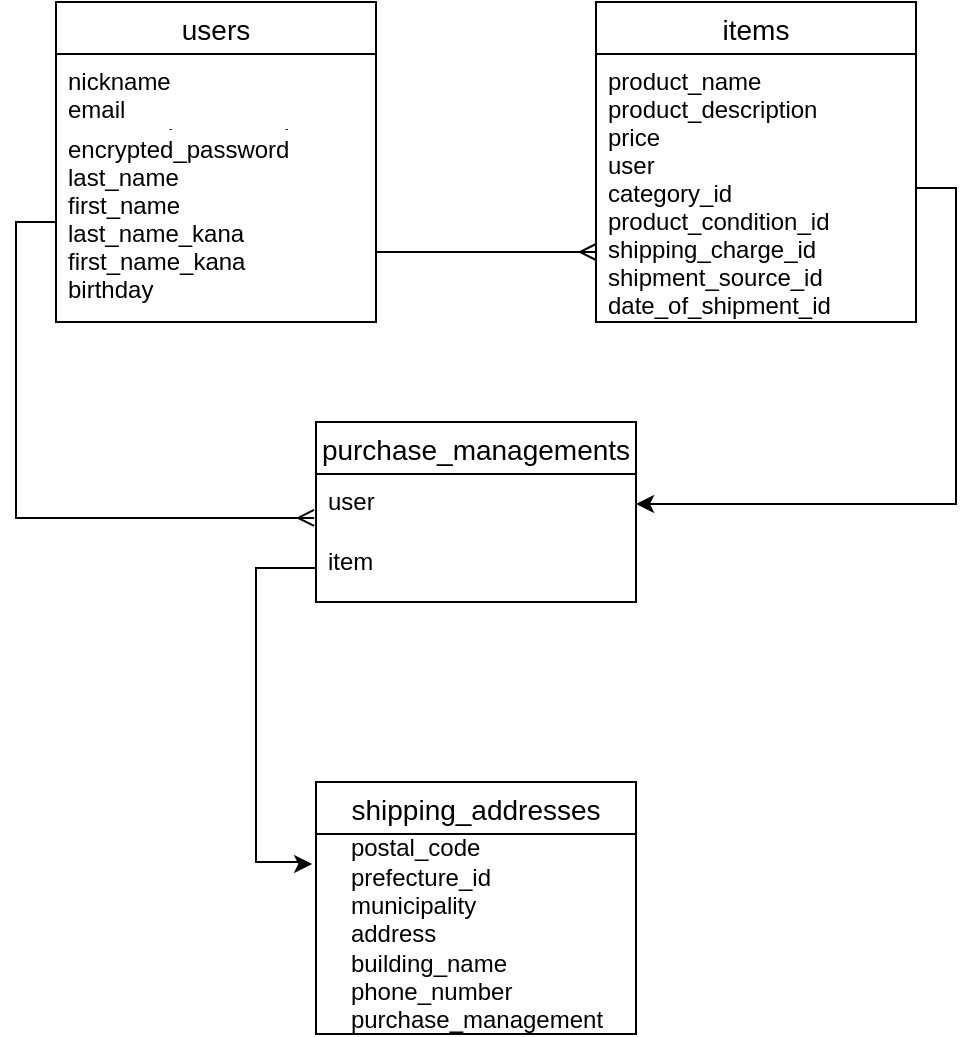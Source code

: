 <mxfile>
    <diagram id="CTKJpK2CSplZv8eVkocG" name="ページ1">
        <mxGraphModel dx="1658" dy="680" grid="1" gridSize="10" guides="1" tooltips="1" connect="1" arrows="1" fold="1" page="1" pageScale="1" pageWidth="1169" pageHeight="1654" math="0" shadow="0">
            <root>
                <mxCell id="0"/>
                <mxCell id="1" parent="0"/>
                <mxCell id="2" value="users" style="swimlane;fontStyle=0;childLayout=stackLayout;horizontal=1;startSize=26;horizontalStack=0;resizeParent=1;resizeParentMax=0;resizeLast=0;collapsible=1;marginBottom=0;align=center;fontSize=14;" vertex="1" parent="1">
                    <mxGeometry x="20" y="210" width="160" height="160" as="geometry"/>
                </mxCell>
                <mxCell id="3" value="nickname&#10;email&#10;encrypted_password&#10;last_name&#10;first_name&#10;last_name_kana&#10;first_name_kana&#10;birthday" style="text;strokeColor=none;fillColor=none;spacingLeft=4;spacingRight=4;overflow=hidden;rotatable=0;points=[[0,0.5],[1,0.5]];portConstraint=eastwest;fontSize=12;" vertex="1" parent="2">
                    <mxGeometry y="26" width="160" height="34" as="geometry"/>
                </mxCell>
                <mxCell id="4" value="encrypted_password&#10;last_name&#10;first_name&#10;last_name_kana&#10;first_name_kana&#10;birthday&#10;" style="text;strokeColor=none;fillColor=none;spacingLeft=4;spacingRight=4;overflow=hidden;rotatable=0;points=[[0,0.5],[1,0.5]];portConstraint=eastwest;fontSize=12;" vertex="1" parent="2">
                    <mxGeometry y="60" width="160" height="100" as="geometry"/>
                </mxCell>
                <mxCell id="6" value="items" style="swimlane;fontStyle=0;childLayout=stackLayout;horizontal=1;startSize=26;horizontalStack=0;resizeParent=1;resizeParentMax=0;resizeLast=0;collapsible=1;marginBottom=0;align=center;fontSize=14;" vertex="1" parent="1">
                    <mxGeometry x="290" y="210" width="160" height="160" as="geometry"/>
                </mxCell>
                <mxCell id="8" value="product_name&#10;product_description&#10;price&#10;user&#10;category_id&#10;product_condition_id&#10;shipping_charge_id&#10;shipment_source_id&#10;date_of_shipment_id" style="text;strokeColor=none;fillColor=none;spacingLeft=4;spacingRight=4;overflow=hidden;rotatable=0;points=[[0,0.5],[1,0.5]];portConstraint=eastwest;fontSize=12;" vertex="1" parent="6">
                    <mxGeometry y="26" width="160" height="134" as="geometry"/>
                </mxCell>
                <mxCell id="10" value="purchase_managements" style="swimlane;fontStyle=0;childLayout=stackLayout;horizontal=1;startSize=26;horizontalStack=0;resizeParent=1;resizeParentMax=0;resizeLast=0;collapsible=1;marginBottom=0;align=center;fontSize=14;" vertex="1" parent="1">
                    <mxGeometry x="150" y="420" width="160" height="90" as="geometry"/>
                </mxCell>
                <mxCell id="11" value="user" style="text;strokeColor=none;fillColor=none;spacingLeft=4;spacingRight=4;overflow=hidden;rotatable=0;points=[[0,0.5],[1,0.5]];portConstraint=eastwest;fontSize=12;" vertex="1" parent="10">
                    <mxGeometry y="26" width="160" height="30" as="geometry"/>
                </mxCell>
                <mxCell id="12" value="item&#10;&#10;&#10;" style="text;strokeColor=none;fillColor=none;spacingLeft=4;spacingRight=4;overflow=hidden;rotatable=0;points=[[0,0.5],[1,0.5]];portConstraint=eastwest;fontSize=12;" vertex="1" parent="10">
                    <mxGeometry y="56" width="160" height="34" as="geometry"/>
                </mxCell>
                <mxCell id="14" style="edgeStyle=orthogonalEdgeStyle;rounded=0;orthogonalLoop=1;jettySize=auto;html=1;exitX=1;exitY=0.5;exitDx=0;exitDy=0;endArrow=ERmany;endFill=0;" edge="1" parent="1" source="4">
                    <mxGeometry relative="1" as="geometry">
                        <mxPoint x="290" y="335" as="targetPoint"/>
                        <Array as="points">
                            <mxPoint x="290" y="335"/>
                        </Array>
                    </mxGeometry>
                </mxCell>
                <mxCell id="17" style="edgeStyle=orthogonalEdgeStyle;rounded=0;orthogonalLoop=1;jettySize=auto;html=1;exitX=1;exitY=0.5;exitDx=0;exitDy=0;endArrow=classic;endFill=1;" edge="1" parent="1" source="8" target="11">
                    <mxGeometry relative="1" as="geometry"/>
                </mxCell>
                <mxCell id="19" style="edgeStyle=orthogonalEdgeStyle;rounded=0;orthogonalLoop=1;jettySize=auto;html=1;exitX=0;exitY=0.5;exitDx=0;exitDy=0;entryX=-0.006;entryY=0.733;entryDx=0;entryDy=0;entryPerimeter=0;endArrow=ERmany;endFill=0;" edge="1" parent="1" source="4" target="11">
                    <mxGeometry relative="1" as="geometry"/>
                </mxCell>
                <mxCell id="26" value="shipping_addresses" style="swimlane;fontStyle=0;childLayout=stackLayout;horizontal=1;startSize=26;horizontalStack=0;resizeParent=1;resizeParentMax=0;resizeLast=0;collapsible=1;marginBottom=0;align=center;fontSize=14;" vertex="1" parent="1">
                    <mxGeometry x="150" y="600" width="160" height="126" as="geometry"/>
                </mxCell>
                <mxCell id="31" value="&lt;div style=&quot;text-align: left&quot;&gt;&lt;span&gt;postal_code&lt;/span&gt;&lt;/div&gt;&lt;div style=&quot;text-align: left&quot;&gt;&lt;span&gt;prefecture_id&lt;/span&gt;&lt;/div&gt;&lt;div style=&quot;text-align: left&quot;&gt;&lt;span&gt;municipality&lt;/span&gt;&lt;/div&gt;&lt;span&gt;&lt;div style=&quot;text-align: left&quot;&gt;&lt;span&gt;address&lt;/span&gt;&lt;/div&gt;&lt;/span&gt;&lt;div style=&quot;text-align: left&quot;&gt;&lt;span&gt;building_name&lt;/span&gt;&lt;/div&gt;&lt;span&gt;&lt;div style=&quot;text-align: left&quot;&gt;&lt;span&gt;phone_number&lt;/span&gt;&lt;/div&gt;&lt;/span&gt;&lt;span style=&quot;text-align: left&quot;&gt;purchase_management&lt;/span&gt;" style="text;html=1;align=center;verticalAlign=middle;resizable=0;points=[];autosize=1;" vertex="1" parent="26">
                    <mxGeometry y="26" width="160" height="100" as="geometry"/>
                </mxCell>
                <mxCell id="30" style="edgeStyle=orthogonalEdgeStyle;rounded=0;orthogonalLoop=1;jettySize=auto;html=1;exitX=0;exitY=0.5;exitDx=0;exitDy=0;endArrow=classic;endFill=1;entryX=-0.012;entryY=0.15;entryDx=0;entryDy=0;entryPerimeter=0;" edge="1" parent="1" source="12" target="31">
                    <mxGeometry relative="1" as="geometry">
                        <mxPoint x="145" y="640" as="targetPoint"/>
                        <Array as="points">
                            <mxPoint x="120" y="493"/>
                            <mxPoint x="120" y="640"/>
                            <mxPoint x="145" y="640"/>
                            <mxPoint x="145" y="641"/>
                        </Array>
                    </mxGeometry>
                </mxCell>
            </root>
        </mxGraphModel>
    </diagram>
</mxfile>